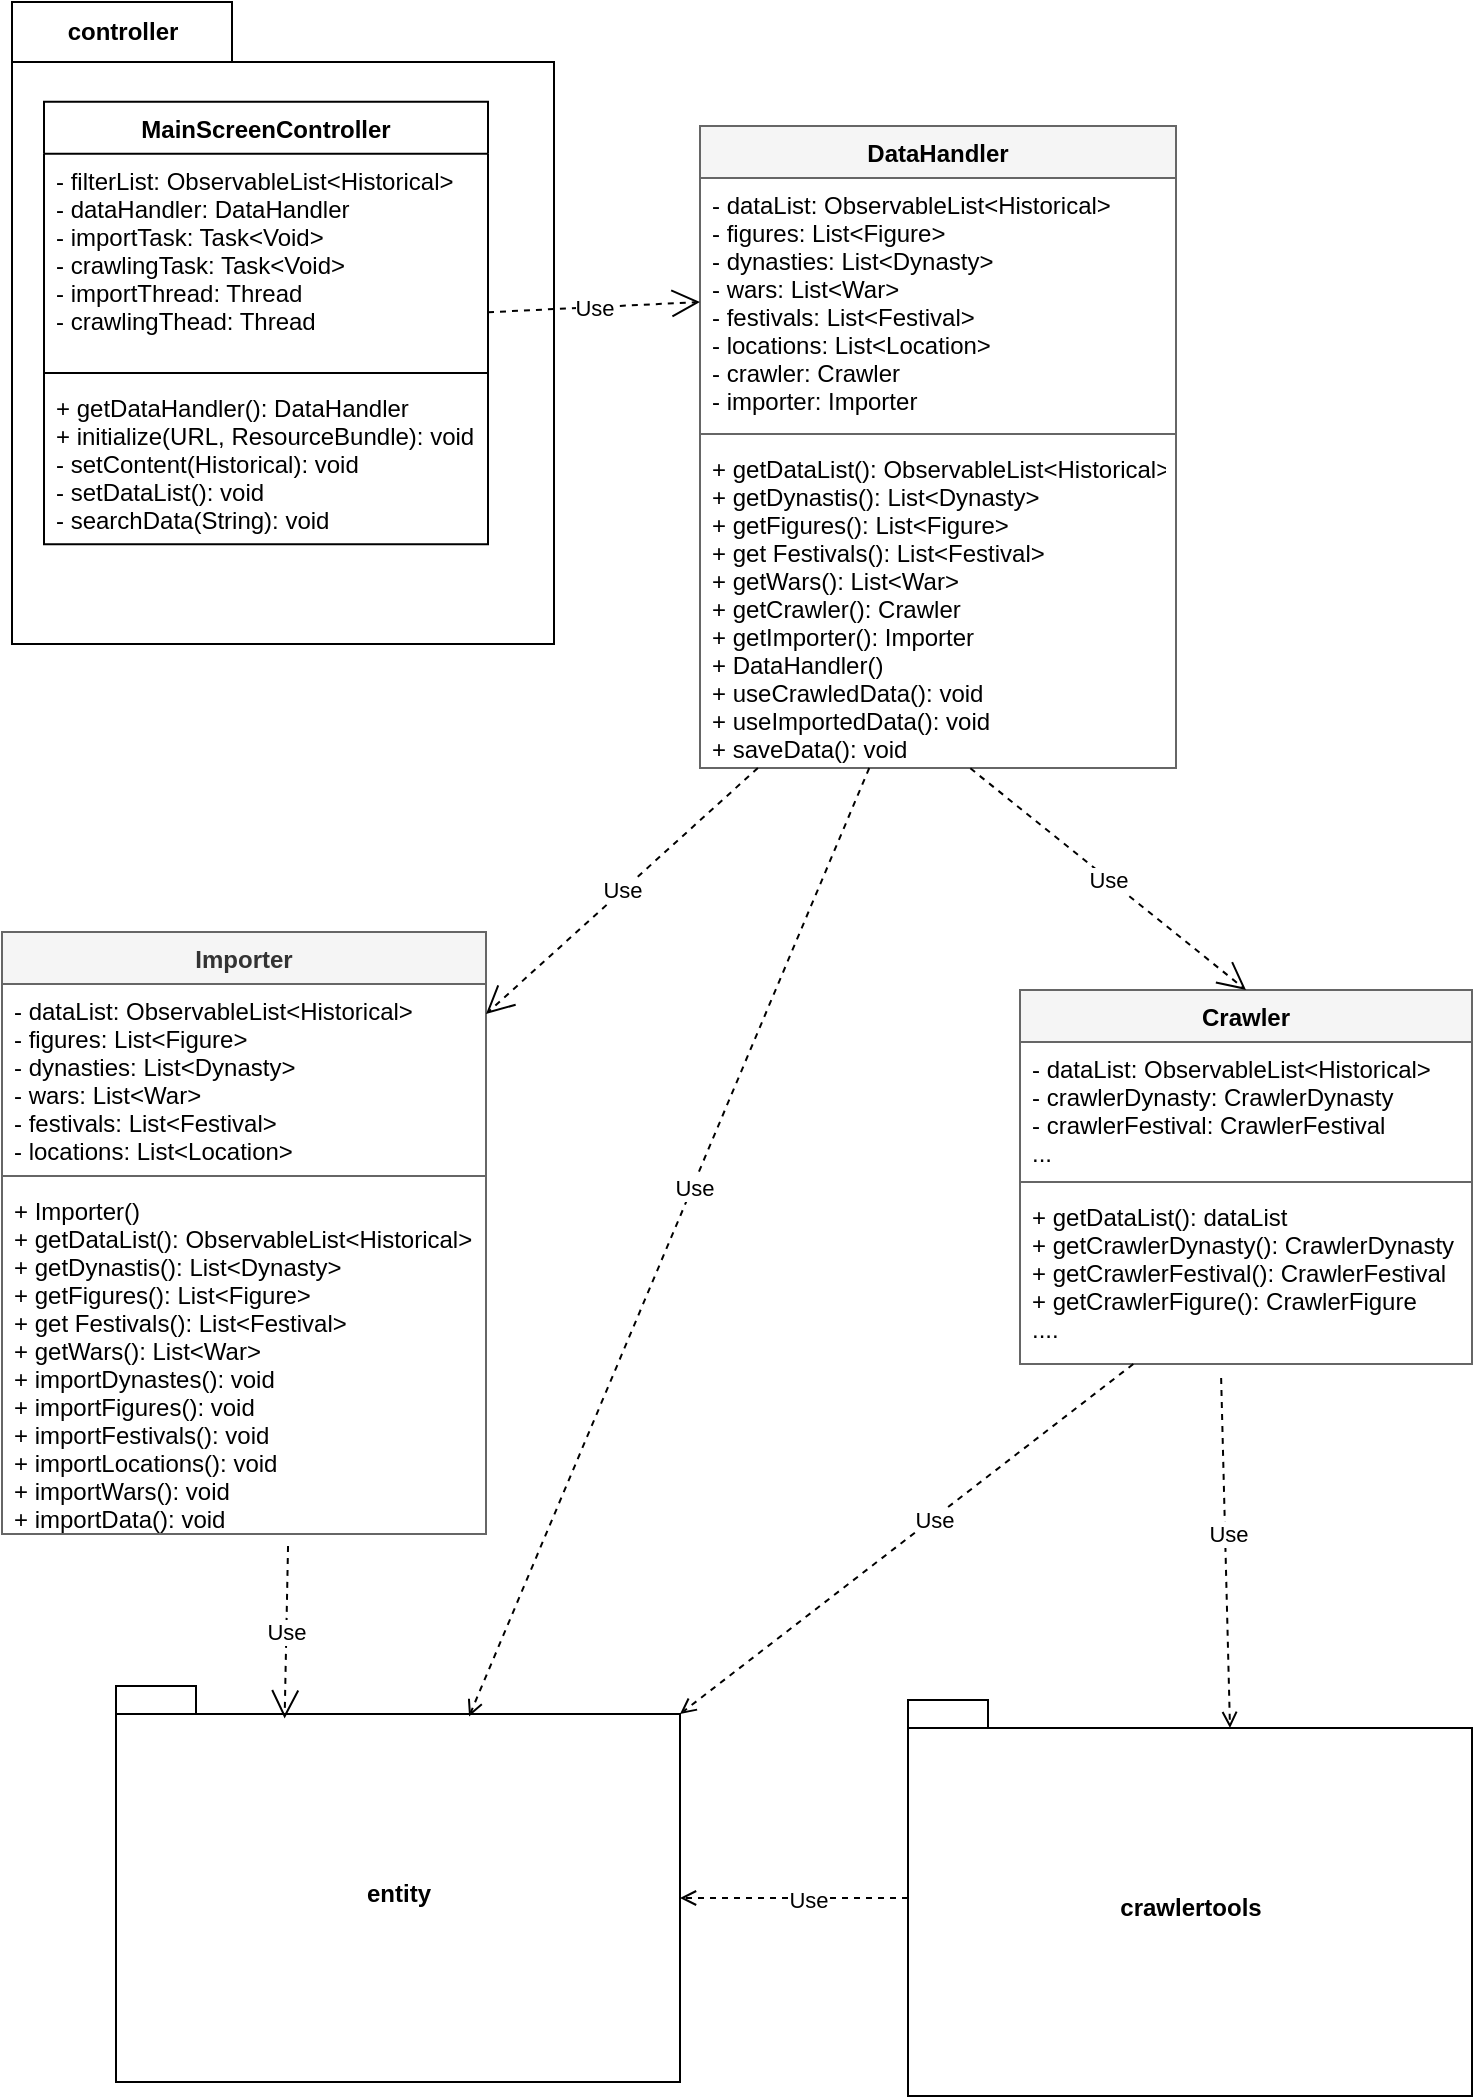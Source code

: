<mxfile>
    <diagram id="gZzc4a3YJEk4tjD6yUVT" name="Page-1">
        <mxGraphModel dx="798" dy="568" grid="0" gridSize="10" guides="1" tooltips="1" connect="1" arrows="1" fold="1" page="1" pageScale="1" pageWidth="827" pageHeight="1169" background="#ffffff" math="0" shadow="0">
            <root>
                <mxCell id="0"/>
                <mxCell id="1" parent="0"/>
                <mxCell id="26" value="DataHandler" style="swimlane;fontStyle=1;align=center;verticalAlign=top;childLayout=stackLayout;horizontal=1;startSize=26;horizontalStack=0;resizeParent=1;resizeParentMax=0;resizeLast=0;collapsible=1;marginBottom=0;fillColor=#f5f5f5;fontColor=#000000;strokeColor=#666666;" parent="1" vertex="1">
                    <mxGeometry x="376" y="79" width="238" height="321" as="geometry"/>
                </mxCell>
                <mxCell id="27" value="- dataList: ObservableList&lt;Historical&gt;&#10;- figures: List&lt;Figure&gt;&#10;- dynasties: List&lt;Dynasty&gt;&#10;- wars: List&lt;War&gt;&#10;- festivals: List&lt;Festival&gt;&#10;- locations: List&lt;Location&gt;&#10;- crawler: Crawler&#10;- importer: Importer" style="text;strokeColor=none;fillColor=none;align=left;verticalAlign=top;spacingLeft=4;spacingRight=4;overflow=hidden;rotatable=0;points=[[0,0.5],[1,0.5]];portConstraint=eastwest;fontColor=#000000;" parent="26" vertex="1">
                    <mxGeometry y="26" width="238" height="124" as="geometry"/>
                </mxCell>
                <mxCell id="28" value="" style="line;strokeWidth=1;fillColor=none;align=left;verticalAlign=middle;spacingTop=-1;spacingLeft=3;spacingRight=3;rotatable=0;labelPosition=right;points=[];portConstraint=eastwest;strokeColor=inherit;fontColor=#000000;" parent="26" vertex="1">
                    <mxGeometry y="150" width="238" height="8" as="geometry"/>
                </mxCell>
                <mxCell id="29" value="+ getDataList(): ObservableList&lt;Historical&gt;&#10;+ getDynastis(): List&lt;Dynasty&gt;&#10;+ getFigures(): List&lt;Figure&gt;&#10;+ get Festivals(): List&lt;Festival&gt;&#10;+ getWars(): List&lt;War&gt;&#10;+ getCrawler(): Crawler&#10;+ getImporter(): Importer&#10;+ DataHandler()&#10;+ useCrawledData(): void&#10;+ useImportedData(): void&#10;+ saveData(): void" style="text;strokeColor=none;fillColor=none;align=left;verticalAlign=top;spacingLeft=4;spacingRight=4;overflow=hidden;rotatable=0;points=[[0,0.5],[1,0.5]];portConstraint=eastwest;fontColor=#000000;" parent="26" vertex="1">
                    <mxGeometry y="158" width="238" height="163" as="geometry"/>
                </mxCell>
                <mxCell id="50" value="Use" style="endArrow=open;endSize=12;dashed=1;html=1;entryX=0;entryY=0.5;entryDx=0;entryDy=0;strokeColor=#000000;fontColor=#000000;labelBackgroundColor=#FFFFFF;" parent="1" source="43" target="27" edge="1">
                    <mxGeometry width="160" relative="1" as="geometry">
                        <mxPoint x="594" y="671.403" as="sourcePoint"/>
                        <mxPoint x="668" y="690" as="targetPoint"/>
                    </mxGeometry>
                </mxCell>
                <mxCell id="57" value="Crawler" style="swimlane;fontStyle=1;align=center;verticalAlign=top;childLayout=stackLayout;horizontal=1;startSize=26;horizontalStack=0;resizeParent=1;resizeParentMax=0;resizeLast=0;collapsible=1;marginBottom=0;fillColor=#f5f5f5;fontColor=#000000;strokeColor=#666666;" parent="1" vertex="1">
                    <mxGeometry x="536" y="511" width="226" height="187" as="geometry"/>
                </mxCell>
                <mxCell id="58" value="- dataList: ObservableList&lt;Historical&gt;&#10;- crawlerDynasty: CrawlerDynasty&#10;- crawlerFestival: CrawlerFestival&#10;..." style="text;strokeColor=none;fillColor=none;align=left;verticalAlign=top;spacingLeft=4;spacingRight=4;overflow=hidden;rotatable=0;points=[[0,0.5],[1,0.5]];portConstraint=eastwest;fontColor=#000000;" parent="57" vertex="1">
                    <mxGeometry y="26" width="226" height="66" as="geometry"/>
                </mxCell>
                <mxCell id="59" value="" style="line;strokeWidth=1;fillColor=none;align=left;verticalAlign=middle;spacingTop=-1;spacingLeft=3;spacingRight=3;rotatable=0;labelPosition=right;points=[];portConstraint=eastwest;strokeColor=inherit;fontColor=#000000;" parent="57" vertex="1">
                    <mxGeometry y="92" width="226" height="8" as="geometry"/>
                </mxCell>
                <mxCell id="60" value="+ getDataList(): dataList&#10;+ getCrawlerDynasty(): CrawlerDynasty&#10;+ getCrawlerFestival(): CrawlerFestival&#10;+ getCrawlerFigure(): CrawlerFigure&#10;....&#10;" style="text;strokeColor=none;fillColor=none;align=left;verticalAlign=top;spacingLeft=4;spacingRight=4;overflow=hidden;rotatable=0;points=[[0,0.5],[1,0.5]];portConstraint=eastwest;fontColor=#000000;" parent="57" vertex="1">
                    <mxGeometry y="100" width="226" height="87" as="geometry"/>
                </mxCell>
                <mxCell id="61" value="Use" style="endArrow=open;endSize=12;dashed=1;html=1;fontColor=#000000;labelBackgroundColor=#FFFFFF;strokeColor=#000000;entryX=0.5;entryY=0;entryDx=0;entryDy=0;exitX=0.568;exitY=1.001;exitDx=0;exitDy=0;exitPerimeter=0;" parent="1" source="29" target="57" edge="1">
                    <mxGeometry width="160" relative="1" as="geometry">
                        <mxPoint x="632.794" y="377.605" as="sourcePoint"/>
                        <mxPoint x="521.253" y="174.344" as="targetPoint"/>
                    </mxGeometry>
                </mxCell>
                <mxCell id="72" value="Importer" style="swimlane;fontStyle=1;align=center;verticalAlign=top;childLayout=stackLayout;horizontal=1;startSize=26;horizontalStack=0;resizeParent=1;resizeParentMax=0;resizeLast=0;collapsible=1;marginBottom=0;fillColor=#f5f5f5;fontColor=#333333;strokeColor=#666666;" parent="1" vertex="1">
                    <mxGeometry x="27" y="482" width="242" height="301" as="geometry"/>
                </mxCell>
                <mxCell id="73" value="- dataList: ObservableList&lt;Historical&gt;&#10;- figures: List&lt;Figure&gt;&#10;- dynasties: List&lt;Dynasty&gt;&#10;- wars: List&lt;War&gt;&#10;- festivals: List&lt;Festival&gt;&#10;- locations: List&lt;Location&gt;" style="text;strokeColor=none;fillColor=none;align=left;verticalAlign=top;spacingLeft=4;spacingRight=4;overflow=hidden;rotatable=0;points=[[0,0.5],[1,0.5]];portConstraint=eastwest;fontColor=#000000;" parent="72" vertex="1">
                    <mxGeometry y="26" width="242" height="92" as="geometry"/>
                </mxCell>
                <mxCell id="74" value="" style="line;strokeWidth=1;fillColor=none;align=left;verticalAlign=middle;spacingTop=-1;spacingLeft=3;spacingRight=3;rotatable=0;labelPosition=right;points=[];portConstraint=eastwest;strokeColor=inherit;" parent="72" vertex="1">
                    <mxGeometry y="118" width="242" height="8" as="geometry"/>
                </mxCell>
                <mxCell id="75" value="+ Importer()&#10;+ getDataList(): ObservableList&lt;Historical&gt;&#10;+ getDynastis(): List&lt;Dynasty&gt;&#10;+ getFigures(): List&lt;Figure&gt;&#10;+ get Festivals(): List&lt;Festival&gt;&#10;+ getWars(): List&lt;War&gt;&#10;+ importDynastes(): void&#10;+ importFigures(): void&#10;+ importFestivals(): void&#10;+ importLocations(): void&#10;+ importWars(): void&#10;+ importData(): void" style="text;strokeColor=none;fillColor=none;align=left;verticalAlign=top;spacingLeft=4;spacingRight=4;overflow=hidden;rotatable=0;points=[[0,0.5],[1,0.5]];portConstraint=eastwest;fontColor=#000000;" parent="72" vertex="1">
                    <mxGeometry y="126" width="242" height="175" as="geometry"/>
                </mxCell>
                <mxCell id="82" value="Use" style="endArrow=open;endSize=12;dashed=1;html=1;fontColor=#000000;labelBackgroundColor=#FFFFFF;strokeColor=#000000;" parent="1" source="29" target="72" edge="1">
                    <mxGeometry width="160" relative="1" as="geometry">
                        <mxPoint x="762.831" y="417" as="sourcePoint"/>
                        <mxPoint x="769.438" y="354" as="targetPoint"/>
                    </mxGeometry>
                </mxCell>
                <mxCell id="84" value="entity" style="shape=folder;fontStyle=1;spacingTop=10;tabWidth=40;tabHeight=14;tabPosition=left;html=1;fillColor=none;strokeColor=#000000;fontColor=#000000;" parent="1" vertex="1">
                    <mxGeometry x="84" y="859" width="282" height="198" as="geometry"/>
                </mxCell>
                <mxCell id="86" value="" style="edgeStyle=none;orthogonalLoop=1;jettySize=auto;html=1;fontColor=#000000;entryX=0;entryY=0;entryDx=282;entryDy=14;entryPerimeter=0;strokeColor=#000000;dashed=1;endArrow=open;endFill=0;" parent="1" source="60" target="84" edge="1">
                    <mxGeometry width="80" relative="1" as="geometry">
                        <mxPoint x="522" y="1011" as="sourcePoint"/>
                        <mxPoint x="606" y="965" as="targetPoint"/>
                        <Array as="points"/>
                    </mxGeometry>
                </mxCell>
                <mxCell id="87" value="Use" style="edgeLabel;html=1;align=center;verticalAlign=middle;resizable=0;points=[];fontColor=#000000;labelBackgroundColor=#FFFFFF;" parent="86" vertex="1" connectable="0">
                    <mxGeometry x="-0.116" y="1" relative="1" as="geometry">
                        <mxPoint as="offset"/>
                    </mxGeometry>
                </mxCell>
                <mxCell id="88" value="Use" style="endArrow=open;endSize=12;dashed=1;html=1;fontColor=#000000;labelBackgroundColor=#FFFFFF;strokeColor=#000000;exitX=0.591;exitY=1.034;exitDx=0;exitDy=0;exitPerimeter=0;entryX=0.299;entryY=0.082;entryDx=0;entryDy=0;entryPerimeter=0;" parent="1" source="75" target="84" edge="1">
                    <mxGeometry width="160" relative="1" as="geometry">
                        <mxPoint x="375.316" y="627" as="sourcePoint"/>
                        <mxPoint x="322.981" y="705" as="targetPoint"/>
                    </mxGeometry>
                </mxCell>
                <mxCell id="89" value="crawlertools" style="shape=folder;fontStyle=1;spacingTop=10;tabWidth=40;tabHeight=14;tabPosition=left;html=1;fillColor=none;strokeColor=#000000;fontColor=#000000;" parent="1" vertex="1">
                    <mxGeometry x="480" y="866" width="282" height="198" as="geometry"/>
                </mxCell>
                <mxCell id="90" value="" style="edgeStyle=none;orthogonalLoop=1;jettySize=auto;html=1;fontColor=#000000;entryX=0;entryY=0;entryDx=161;entryDy=14;entryPerimeter=0;strokeColor=#000000;dashed=1;endArrow=open;endFill=0;exitX=0.445;exitY=1.08;exitDx=0;exitDy=0;exitPerimeter=0;" parent="1" source="60" target="89" edge="1">
                    <mxGeometry width="80" relative="1" as="geometry">
                        <mxPoint x="586.694" y="708" as="sourcePoint"/>
                        <mxPoint x="228.926" y="923.236" as="targetPoint"/>
                        <Array as="points"/>
                    </mxGeometry>
                </mxCell>
                <mxCell id="91" value="Use" style="edgeLabel;html=1;align=center;verticalAlign=middle;resizable=0;points=[];fontColor=#000000;labelBackgroundColor=#FFFFFF;" parent="90" vertex="1" connectable="0">
                    <mxGeometry x="-0.116" y="1" relative="1" as="geometry">
                        <mxPoint as="offset"/>
                    </mxGeometry>
                </mxCell>
                <mxCell id="92" value="" style="edgeStyle=none;orthogonalLoop=1;jettySize=auto;html=1;fontColor=#000000;entryX=0;entryY=0;entryDx=282;entryDy=106;entryPerimeter=0;strokeColor=#000000;dashed=1;endArrow=open;endFill=0;" parent="1" source="89" target="84" edge="1">
                    <mxGeometry width="80" relative="1" as="geometry">
                        <mxPoint x="596.694" y="718" as="sourcePoint"/>
                        <mxPoint x="238.926" y="933.236" as="targetPoint"/>
                        <Array as="points"/>
                    </mxGeometry>
                </mxCell>
                <mxCell id="93" value="Use" style="edgeLabel;html=1;align=center;verticalAlign=middle;resizable=0;points=[];fontColor=#000000;labelBackgroundColor=#FFFFFF;" parent="92" vertex="1" connectable="0">
                    <mxGeometry x="-0.116" y="1" relative="1" as="geometry">
                        <mxPoint as="offset"/>
                    </mxGeometry>
                </mxCell>
                <mxCell id="94" value="" style="edgeStyle=none;orthogonalLoop=1;jettySize=auto;html=1;fontColor=#000000;entryX=0.626;entryY=0.077;entryDx=0;entryDy=0;entryPerimeter=0;strokeColor=#000000;dashed=1;endArrow=open;endFill=0;" parent="1" source="29" target="84" edge="1">
                    <mxGeometry width="80" relative="1" as="geometry">
                        <mxPoint x="606.694" y="728" as="sourcePoint"/>
                        <mxPoint x="248.926" y="943.236" as="targetPoint"/>
                        <Array as="points"/>
                    </mxGeometry>
                </mxCell>
                <mxCell id="95" value="Use" style="edgeLabel;html=1;align=center;verticalAlign=middle;resizable=0;points=[];fontColor=#000000;labelBackgroundColor=#FFFFFF;" parent="94" vertex="1" connectable="0">
                    <mxGeometry x="-0.116" y="1" relative="1" as="geometry">
                        <mxPoint as="offset"/>
                    </mxGeometry>
                </mxCell>
                <mxCell id="97" value="controller" style="shape=folder;fontStyle=1;tabWidth=110;tabHeight=30;tabPosition=left;html=1;boundedLbl=1;labelInHeader=1;container=1;collapsible=0;strokeColor=#000000;fontColor=#000000;fillColor=none;" parent="1" vertex="1">
                    <mxGeometry x="32" y="17" width="271" height="321" as="geometry"/>
                </mxCell>
                <mxCell id="98" value="" style="html=1;strokeColor=none;resizeWidth=1;resizeHeight=1;fillColor=none;part=1;connectable=0;allowArrows=0;deletable=0;fontColor=#000000;" parent="97" vertex="1">
                    <mxGeometry width="37" height="67.315" relative="1" as="geometry">
                        <mxPoint y="30" as="offset"/>
                    </mxGeometry>
                </mxCell>
                <mxCell id="43" value="MainScreenController" style="swimlane;fontStyle=1;align=center;verticalAlign=top;childLayout=stackLayout;horizontal=1;startSize=26;horizontalStack=0;resizeParent=1;resizeParentMax=0;resizeLast=0;collapsible=1;marginBottom=0;fillColor=none;fontColor=#000000;strokeColor=#000000;" parent="97" vertex="1">
                    <mxGeometry x="16" y="49.889" width="222" height="221.213" as="geometry">
                        <mxRectangle x="49" y="41.999" width="160" height="21.108" as="alternateBounds"/>
                    </mxGeometry>
                </mxCell>
                <mxCell id="44" value="- filterList: ObservableList&lt;Historical&gt;&#10;- dataHandler: DataHandler&#10;- importTask: Task&lt;Void&gt;&#10;- crawlingTask: Task&lt;Void&gt;&#10;- importThread: Thread&#10;- crawlingThead: Thread" style="text;strokeColor=none;fillColor=none;align=left;verticalAlign=top;spacingLeft=4;spacingRight=4;overflow=hidden;rotatable=0;points=[[0,0.5],[1,0.5]];portConstraint=eastwest;fontColor=#000000;" parent="43" vertex="1">
                    <mxGeometry y="26" width="222" height="105.78" as="geometry"/>
                </mxCell>
                <mxCell id="45" value="" style="line;strokeWidth=1;fillColor=none;align=left;verticalAlign=middle;spacingTop=-1;spacingLeft=3;spacingRight=3;rotatable=0;labelPosition=right;points=[];portConstraint=eastwest;strokeColor=inherit;" parent="43" vertex="1">
                    <mxGeometry y="131.78" width="222" height="7.693" as="geometry"/>
                </mxCell>
                <mxCell id="46" value="+ getDataHandler(): DataHandler&#10;+ initialize(URL, ResourceBundle): void&#10;- setContent(Historical): void&#10;- setDataList(): void&#10;- searchData(String): void" style="text;strokeColor=none;fillColor=none;align=left;verticalAlign=top;spacingLeft=4;spacingRight=4;overflow=hidden;rotatable=0;points=[[0,0.5],[1,0.5]];portConstraint=eastwest;fontColor=#000000;" parent="43" vertex="1">
                    <mxGeometry y="139.473" width="222" height="81.739" as="geometry"/>
                </mxCell>
            </root>
        </mxGraphModel>
    </diagram>
</mxfile>